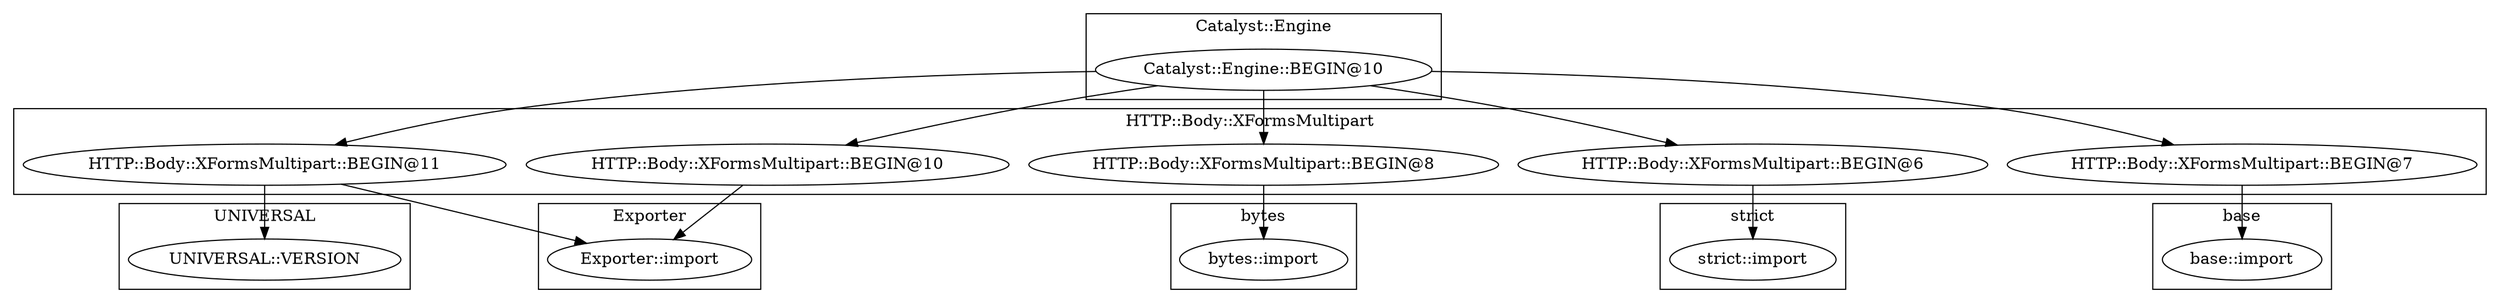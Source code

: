digraph {
graph [overlap=false]
subgraph cluster_UNIVERSAL {
	label="UNIVERSAL";
	"UNIVERSAL::VERSION";
}
subgraph cluster_Catalyst_Engine {
	label="Catalyst::Engine";
	"Catalyst::Engine::BEGIN@10";
}
subgraph cluster_base {
	label="base";
	"base::import";
}
subgraph cluster_Exporter {
	label="Exporter";
	"Exporter::import";
}
subgraph cluster_bytes {
	label="bytes";
	"bytes::import";
}
subgraph cluster_HTTP_Body_XFormsMultipart {
	label="HTTP::Body::XFormsMultipart";
	"HTTP::Body::XFormsMultipart::BEGIN@11";
	"HTTP::Body::XFormsMultipart::BEGIN@8";
	"HTTP::Body::XFormsMultipart::BEGIN@6";
	"HTTP::Body::XFormsMultipart::BEGIN@10";
	"HTTP::Body::XFormsMultipart::BEGIN@7";
}
subgraph cluster_strict {
	label="strict";
	"strict::import";
}
"Catalyst::Engine::BEGIN@10" -> "HTTP::Body::XFormsMultipart::BEGIN@8";
"Catalyst::Engine::BEGIN@10" -> "HTTP::Body::XFormsMultipart::BEGIN@10";
"HTTP::Body::XFormsMultipart::BEGIN@6" -> "strict::import";
"Catalyst::Engine::BEGIN@10" -> "HTTP::Body::XFormsMultipart::BEGIN@7";
"HTTP::Body::XFormsMultipart::BEGIN@11" -> "Exporter::import";
"HTTP::Body::XFormsMultipart::BEGIN@10" -> "Exporter::import";
"HTTP::Body::XFormsMultipart::BEGIN@7" -> "base::import";
"HTTP::Body::XFormsMultipart::BEGIN@8" -> "bytes::import";
"Catalyst::Engine::BEGIN@10" -> "HTTP::Body::XFormsMultipart::BEGIN@11";
"HTTP::Body::XFormsMultipart::BEGIN@11" -> "UNIVERSAL::VERSION";
"Catalyst::Engine::BEGIN@10" -> "HTTP::Body::XFormsMultipart::BEGIN@6";
}
